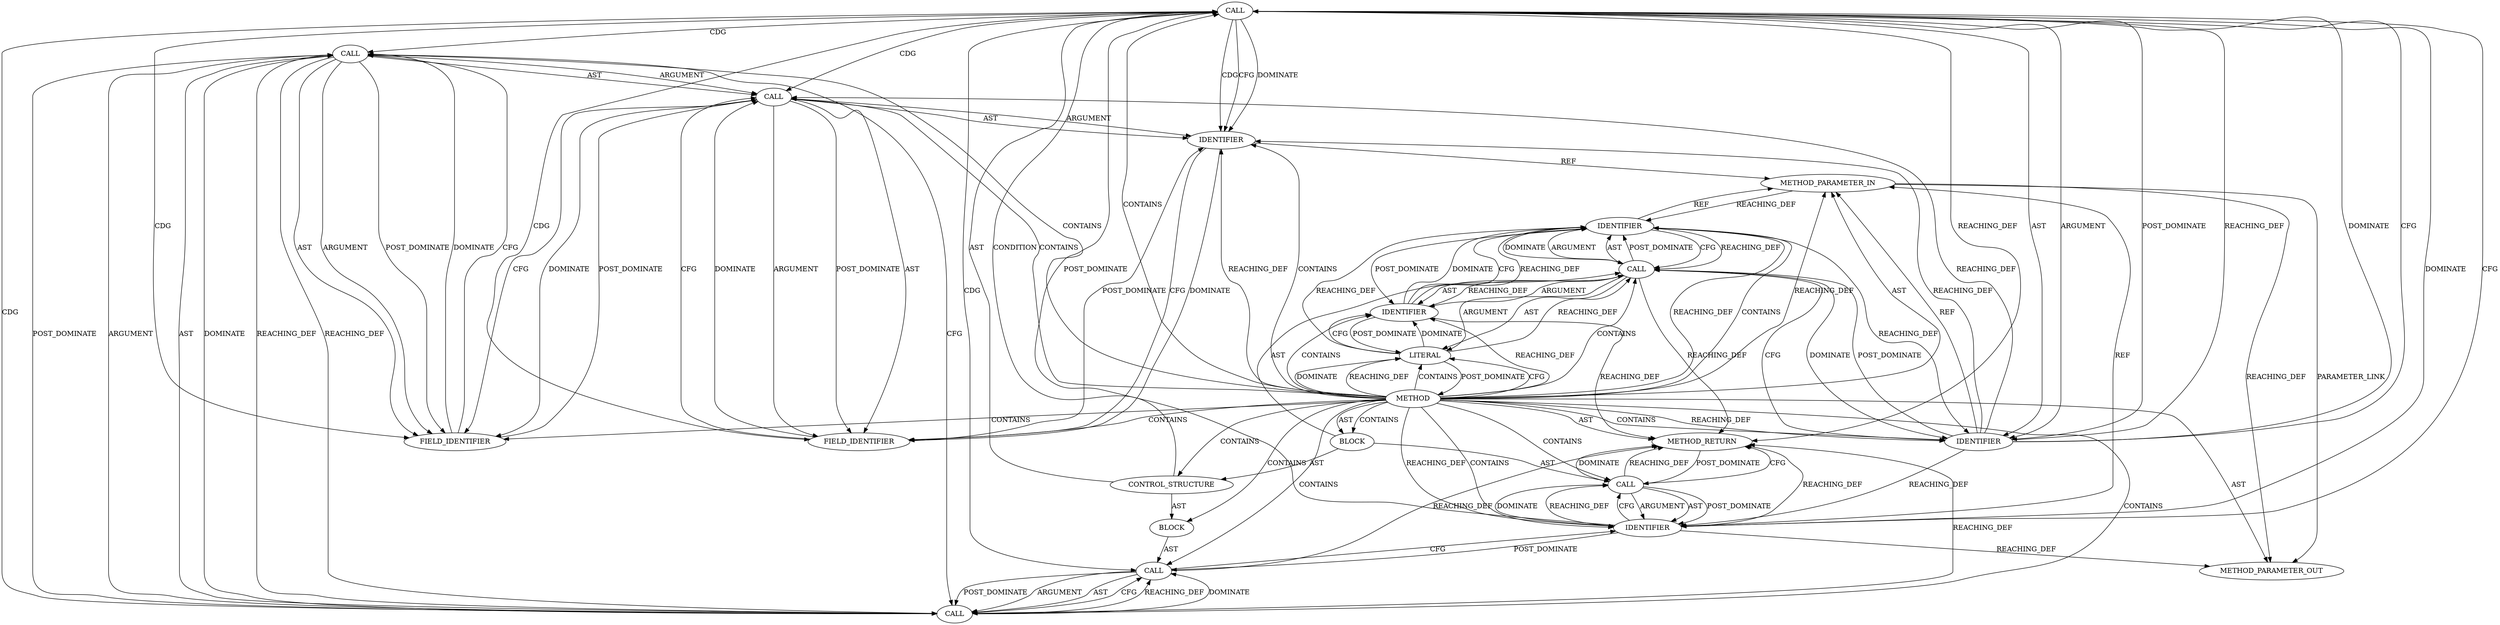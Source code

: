 digraph {
  9176 [label=CALL ORDER=1 ARGUMENT_INDEX=-1 CODE="con_secure(con)" COLUMN_NUMBER=6 METHOD_FULL_NAME="con_secure" LINE_NUMBER=2848 TYPE_FULL_NAME="<empty>" DISPATCH_TYPE="STATIC_DISPATCH" SIGNATURE="" NAME="con_secure"]
  9181 [label=CALL ORDER=1 ARGUMENT_INDEX=1 CODE="con->v2.in_gcm_nonce" COLUMN_NUMBER=18 METHOD_FULL_NAME="<operator>.fieldAccess" LINE_NUMBER=2849 TYPE_FULL_NAME="<empty>" DISPATCH_TYPE="STATIC_DISPATCH" SIGNATURE="" NAME="<operator>.fieldAccess"]
  9182 [label=CALL ORDER=1 ARGUMENT_INDEX=1 CODE="con->v2" COLUMN_NUMBER=18 METHOD_FULL_NAME="<operator>.indirectFieldAccess" LINE_NUMBER=2849 TYPE_FULL_NAME="<empty>" DISPATCH_TYPE="STATIC_DISPATCH" SIGNATURE="" NAME="<operator>.indirectFieldAccess"]
  9186 [label=CALL ORDER=3 ARGUMENT_INDEX=-1 CODE="__finish_skip(con)" COLUMN_NUMBER=2 METHOD_FULL_NAME="__finish_skip" LINE_NUMBER=2851 TYPE_FULL_NAME="<empty>" DISPATCH_TYPE="STATIC_DISPATCH" SIGNATURE="" NAME="__finish_skip"]
  9180 [label=CALL ORDER=1 ARGUMENT_INDEX=1 CODE="&con->v2.in_gcm_nonce" COLUMN_NUMBER=17 METHOD_FULL_NAME="<operator>.addressOf" LINE_NUMBER=2849 TYPE_FULL_NAME="<empty>" DISPATCH_TYPE="STATIC_DISPATCH" SIGNATURE="" NAME="<operator>.addressOf"]
  9187 [label=IDENTIFIER ORDER=1 ARGUMENT_INDEX=1 CODE="con" COLUMN_NUMBER=16 LINE_NUMBER=2851 TYPE_FULL_NAME="ceph_connection*" NAME="con"]
  9168 [label=METHOD COLUMN_NUMBER=1 LINE_NUMBER=2844 COLUMN_NUMBER_END=1 IS_EXTERNAL=false SIGNATURE="void finish_skip (ceph_connection*)" NAME="finish_skip" AST_PARENT_TYPE="TYPE_DECL" AST_PARENT_FULL_NAME="file_code_old-a282a2f-decode_preamble-525.c:<global>" ORDER=110 CODE="static void finish_skip(struct ceph_connection *con)
{
	dout(\"%s con %p\\n\", __func__, con);

	if (con_secure(con))
		gcm_inc_nonce(&con->v2.in_gcm_nonce);

	__finish_skip(con);
}" FULL_NAME="finish_skip" LINE_NUMBER_END=2852 FILENAME="file_code_old-a282a2f-decode_preamble-525.c"]
  9179 [label=CALL ORDER=1 ARGUMENT_INDEX=1 CODE="gcm_inc_nonce(&con->v2.in_gcm_nonce)" COLUMN_NUMBER=3 METHOD_FULL_NAME="gcm_inc_nonce" LINE_NUMBER=2849 TYPE_FULL_NAME="<empty>" DISPATCH_TYPE="STATIC_DISPATCH" SIGNATURE="" NAME="gcm_inc_nonce"]
  9171 [label=CALL ORDER=1 ARGUMENT_INDEX=-1 CODE="dout(\"%s con %p\\n\", __func__, con)" COLUMN_NUMBER=2 METHOD_FULL_NAME="dout" LINE_NUMBER=2846 TYPE_FULL_NAME="<empty>" DISPATCH_TYPE="STATIC_DISPATCH" SIGNATURE="" NAME="dout"]
  9183 [label=IDENTIFIER ORDER=1 ARGUMENT_INDEX=1 CODE="con" COLUMN_NUMBER=18 LINE_NUMBER=2849 TYPE_FULL_NAME="ceph_connection*" NAME="con"]
  9169 [label=METHOD_PARAMETER_IN ORDER=1 CODE="struct ceph_connection *con" IS_VARIADIC=false COLUMN_NUMBER=25 LINE_NUMBER=2844 TYPE_FULL_NAME="ceph_connection*" EVALUATION_STRATEGY="BY_VALUE" INDEX=1 NAME="con"]
  9178 [label=BLOCK ORDER=2 ARGUMENT_INDEX=-1 CODE="<empty>" COLUMN_NUMBER=3 LINE_NUMBER=2849 TYPE_FULL_NAME="void"]
  9188 [label=METHOD_RETURN ORDER=3 CODE="RET" COLUMN_NUMBER=1 LINE_NUMBER=2844 TYPE_FULL_NAME="void" EVALUATION_STRATEGY="BY_VALUE"]
  9184 [label=FIELD_IDENTIFIER ORDER=2 ARGUMENT_INDEX=2 CODE="v2" COLUMN_NUMBER=18 LINE_NUMBER=2849 CANONICAL_NAME="v2"]
  13213 [label=METHOD_PARAMETER_OUT ORDER=1 CODE="struct ceph_connection *con" IS_VARIADIC=false COLUMN_NUMBER=25 LINE_NUMBER=2844 TYPE_FULL_NAME="ceph_connection*" EVALUATION_STRATEGY="BY_VALUE" INDEX=1 NAME="con"]
  9173 [label=IDENTIFIER ORDER=2 ARGUMENT_INDEX=2 CODE="__func__" COLUMN_NUMBER=22 LINE_NUMBER=2846 TYPE_FULL_NAME="ANY" NAME="__func__"]
  9175 [label=CONTROL_STRUCTURE CONTROL_STRUCTURE_TYPE="IF" ORDER=2 PARSER_TYPE_NAME="CASTIfStatement" ARGUMENT_INDEX=-1 CODE="if (con_secure(con))" COLUMN_NUMBER=2 LINE_NUMBER=2848]
  9170 [label=BLOCK ORDER=2 ARGUMENT_INDEX=-1 CODE="{
	dout(\"%s con %p\\n\", __func__, con);

	if (con_secure(con))
		gcm_inc_nonce(&con->v2.in_gcm_nonce);

	__finish_skip(con);
}" COLUMN_NUMBER=1 LINE_NUMBER=2845 TYPE_FULL_NAME="void"]
  9172 [label=LITERAL ORDER=1 ARGUMENT_INDEX=1 CODE="\"%s con %p\\n\"" COLUMN_NUMBER=7 LINE_NUMBER=2846 TYPE_FULL_NAME="char"]
  9177 [label=IDENTIFIER ORDER=1 ARGUMENT_INDEX=1 CODE="con" COLUMN_NUMBER=17 LINE_NUMBER=2848 TYPE_FULL_NAME="ceph_connection*" NAME="con"]
  9174 [label=IDENTIFIER ORDER=3 ARGUMENT_INDEX=3 CODE="con" COLUMN_NUMBER=32 LINE_NUMBER=2846 TYPE_FULL_NAME="ceph_connection*" NAME="con"]
  9185 [label=FIELD_IDENTIFIER ORDER=2 ARGUMENT_INDEX=2 CODE="in_gcm_nonce" COLUMN_NUMBER=18 LINE_NUMBER=2849 CANONICAL_NAME="in_gcm_nonce"]
  9168 -> 9178 [label=CONTAINS ]
  9186 -> 9188 [label=CFG ]
  9171 -> 9174 [label=ARGUMENT ]
  9168 -> 9173 [label=REACHING_DEF VARIABLE=""]
  9181 -> 9185 [label=AST ]
  9187 -> 9186 [label=DOMINATE ]
  9168 -> 9177 [label=CONTAINS ]
  9182 -> 9183 [label=ARGUMENT ]
  9168 -> 9179 [label=CONTAINS ]
  9177 -> 9176 [label=REACHING_DEF VARIABLE="con"]
  9187 -> 9186 [label=REACHING_DEF VARIABLE="con"]
  9168 -> 9175 [label=CONTAINS ]
  9171 -> 9174 [label=AST ]
  9176 -> 9177 [label=AST ]
  9176 -> 9179 [label=CDG ]
  9182 -> 9184 [label=POST_DOMINATE ]
  9177 -> 9187 [label=REACHING_DEF VARIABLE="con"]
  9176 -> 9181 [label=CDG ]
  9168 -> 9181 [label=CONTAINS ]
  9173 -> 9174 [label=DOMINATE ]
  9174 -> 9173 [label=POST_DOMINATE ]
  9179 -> 9187 [label=CFG ]
  9188 -> 9186 [label=POST_DOMINATE ]
  9172 -> 9168 [label=POST_DOMINATE ]
  9173 -> 9188 [label=REACHING_DEF VARIABLE="__func__"]
  9174 -> 9177 [label=REACHING_DEF VARIABLE="con"]
  9168 -> 9176 [label=CONTAINS ]
  9180 -> 9181 [label=POST_DOMINATE ]
  9186 -> 9187 [label=ARGUMENT ]
  9176 -> 9177 [label=ARGUMENT ]
  9176 -> 9185 [label=CDG ]
  9168 -> 9188 [label=AST ]
  9177 -> 9171 [label=POST_DOMINATE ]
  9168 -> 13213 [label=AST ]
  9186 -> 9187 [label=AST ]
  9177 -> 9176 [label=DOMINATE ]
  9178 -> 9179 [label=AST ]
  9182 -> 9183 [label=AST ]
  9181 -> 9180 [label=DOMINATE ]
  9168 -> 9185 [label=CONTAINS ]
  9176 -> 9183 [label=CDG ]
  9175 -> 9178 [label=AST ]
  9170 -> 9186 [label=AST ]
  9174 -> 9171 [label=CFG ]
  9177 -> 9176 [label=CFG ]
  9179 -> 9188 [label=REACHING_DEF VARIABLE="gcm_inc_nonce(&con->v2.in_gcm_nonce)"]
  9186 -> 9187 [label=POST_DOMINATE ]
  9184 -> 9182 [label=CFG ]
  9183 -> 9184 [label=CFG ]
  9180 -> 9179 [label=CFG ]
  9172 -> 9174 [label=REACHING_DEF VARIABLE="\"%s con %p\\n\""]
  9186 -> 9188 [label=DOMINATE ]
  9170 -> 9175 [label=AST ]
  9168 -> 9180 [label=CONTAINS ]
  9168 -> 9172 [label=CFG ]
  9169 -> 13213 [label=PARAMETER_LINK ]
  9168 -> 9170 [label=CONTAINS ]
  9172 -> 9173 [label=DOMINATE ]
  9168 -> 9173 [label=CONTAINS ]
  9168 -> 9184 [label=CONTAINS ]
  9181 -> 9180 [label=REACHING_DEF VARIABLE="con->v2.in_gcm_nonce"]
  9181 -> 9180 [label=REACHING_DEF VARIABLE="con->v2.in_gcm_nonce"]
  9174 -> 9171 [label=DOMINATE ]
  9180 -> 9181 [label=ARGUMENT ]
  9176 -> 9187 [label=CFG ]
  9183 -> 9169 [label=REF ]
  9173 -> 9172 [label=POST_DOMINATE ]
  9168 -> 9172 [label=DOMINATE ]
  9169 -> 13213 [label=REACHING_DEF VARIABLE="con"]
  9176 -> 9183 [label=CFG ]
  9179 -> 9180 [label=AST ]
  9168 -> 9183 [label=REACHING_DEF VARIABLE=""]
  9171 -> 9177 [label=CFG ]
  9184 -> 9182 [label=DOMINATE ]
  9168 -> 9174 [label=REACHING_DEF VARIABLE=""]
  9172 -> 9173 [label=CFG ]
  9182 -> 9184 [label=ARGUMENT ]
  9171 -> 9172 [label=ARGUMENT ]
  9181 -> 9185 [label=ARGUMENT ]
  9176 -> 9177 [label=POST_DOMINATE ]
  9169 -> 9174 [label=REACHING_DEF VARIABLE="con"]
  9168 -> 9177 [label=REACHING_DEF VARIABLE=""]
  9168 -> 9187 [label=REACHING_DEF VARIABLE=""]
  9171 -> 9177 [label=DOMINATE ]
  9171 -> 9188 [label=REACHING_DEF VARIABLE="dout(\"%s con %p\\n\", __func__, con)"]
  9172 -> 9171 [label=REACHING_DEF VARIABLE="\"%s con %p\\n\""]
  9180 -> 9179 [label=REACHING_DEF VARIABLE="&con->v2.in_gcm_nonce"]
  9180 -> 9179 [label=DOMINATE ]
  9187 -> 13213 [label=REACHING_DEF VARIABLE="con"]
  9185 -> 9182 [label=POST_DOMINATE ]
  9179 -> 9180 [label=POST_DOMINATE ]
  9168 -> 9186 [label=CONTAINS ]
  9168 -> 9187 [label=CONTAINS ]
  9175 -> 9176 [label=AST ]
  9187 -> 9179 [label=POST_DOMINATE ]
  9168 -> 9169 [label=AST ]
  9181 -> 9182 [label=AST ]
  9176 -> 9180 [label=CDG ]
  9177 -> 9183 [label=REACHING_DEF VARIABLE="con"]
  9176 -> 9183 [label=DOMINATE ]
  9176 -> 9184 [label=CDG ]
  9186 -> 9188 [label=REACHING_DEF VARIABLE="__finish_skip(con)"]
  9168 -> 9174 [label=CONTAINS ]
  9176 -> 9182 [label=CDG ]
  9170 -> 9171 [label=AST ]
  9180 -> 9188 [label=REACHING_DEF VARIABLE="&con->v2.in_gcm_nonce"]
  9168 -> 9172 [label=REACHING_DEF VARIABLE=""]
  9182 -> 9185 [label=CFG ]
  9187 -> 9188 [label=REACHING_DEF VARIABLE="con"]
  9187 -> 9169 [label=REF ]
  9174 -> 9169 [label=REF ]
  9185 -> 9181 [label=DOMINATE ]
  9171 -> 9173 [label=ARGUMENT ]
  9175 -> 9176 [label=CONDITION ]
  9171 -> 9172 [label=AST ]
  9182 -> 9184 [label=AST ]
  9168 -> 9172 [label=CONTAINS ]
  9168 -> 9169 [label=REACHING_DEF VARIABLE=""]
  9183 -> 9184 [label=DOMINATE ]
  9184 -> 9183 [label=POST_DOMINATE ]
  9174 -> 9171 [label=REACHING_DEF VARIABLE="con"]
  9177 -> 9182 [label=REACHING_DEF VARIABLE="con"]
  9171 -> 9174 [label=POST_DOMINATE ]
  9185 -> 9181 [label=CFG ]
  9168 -> 9182 [label=CONTAINS ]
  9182 -> 9185 [label=DOMINATE ]
  9173 -> 9171 [label=REACHING_DEF VARIABLE="__func__"]
  9168 -> 9183 [label=CONTAINS ]
  9177 -> 9169 [label=REF ]
  9187 -> 9176 [label=POST_DOMINATE ]
  9179 -> 9180 [label=ARGUMENT ]
  9168 -> 9170 [label=AST ]
  9176 -> 9187 [label=DOMINATE ]
  9173 -> 9174 [label=CFG ]
  9168 -> 9171 [label=CONTAINS ]
  9181 -> 9180 [label=CFG ]
  9173 -> 9174 [label=REACHING_DEF VARIABLE="__func__"]
  9180 -> 9181 [label=AST ]
  9181 -> 9182 [label=ARGUMENT ]
  9187 -> 9186 [label=CFG ]
  9176 -> 9188 [label=REACHING_DEF VARIABLE="con_secure(con)"]
  9181 -> 9185 [label=POST_DOMINATE ]
  9171 -> 9173 [label=AST ]
}
